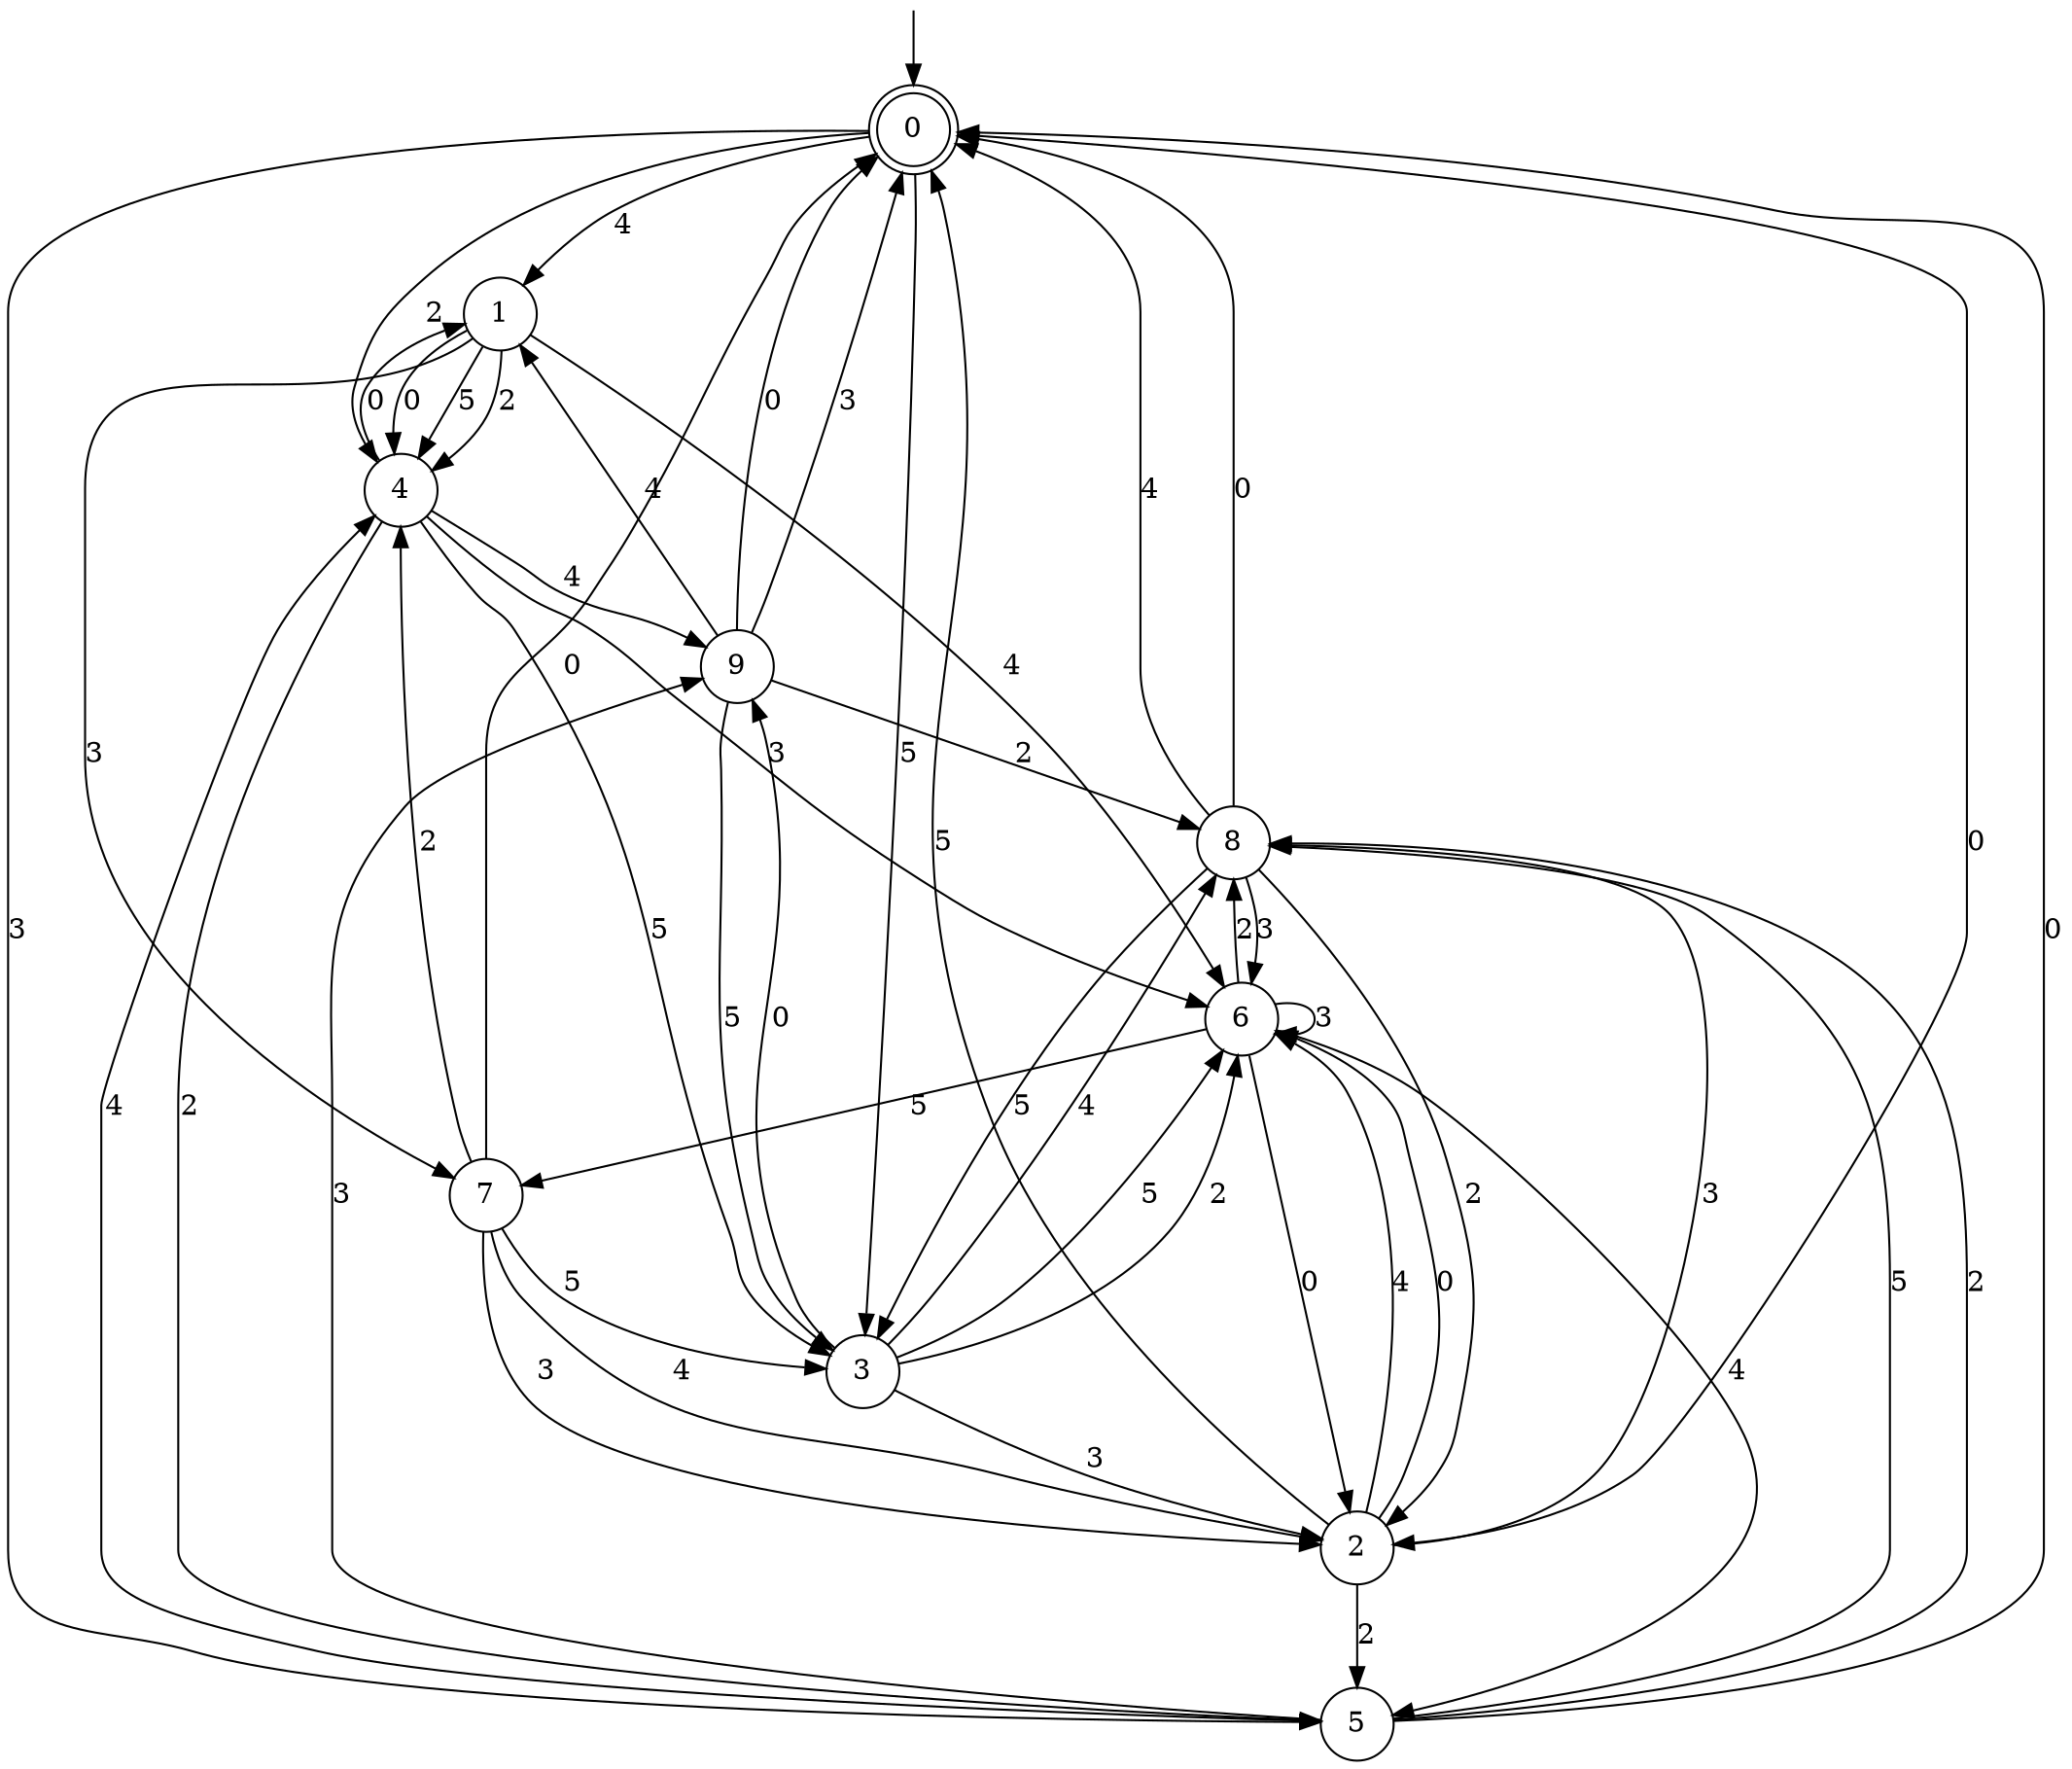 digraph g {

	s0 [shape="doublecircle" label="0"];
	s1 [shape="circle" label="1"];
	s2 [shape="circle" label="2"];
	s3 [shape="circle" label="3"];
	s4 [shape="circle" label="4"];
	s5 [shape="circle" label="5"];
	s6 [shape="circle" label="6"];
	s7 [shape="circle" label="7"];
	s8 [shape="circle" label="8"];
	s9 [shape="circle" label="9"];
	s0 -> s1 [label="4"];
	s0 -> s2 [label="0"];
	s0 -> s3 [label="5"];
	s0 -> s4 [label="2"];
	s0 -> s5 [label="3"];
	s1 -> s6 [label="4"];
	s1 -> s4 [label="0"];
	s1 -> s4 [label="5"];
	s1 -> s4 [label="2"];
	s1 -> s7 [label="3"];
	s2 -> s6 [label="4"];
	s2 -> s6 [label="0"];
	s2 -> s0 [label="5"];
	s2 -> s5 [label="2"];
	s2 -> s8 [label="3"];
	s3 -> s8 [label="4"];
	s3 -> s9 [label="0"];
	s3 -> s6 [label="5"];
	s3 -> s6 [label="2"];
	s3 -> s2 [label="3"];
	s4 -> s9 [label="4"];
	s4 -> s1 [label="0"];
	s4 -> s3 [label="5"];
	s4 -> s5 [label="2"];
	s4 -> s6 [label="3"];
	s5 -> s4 [label="4"];
	s5 -> s0 [label="0"];
	s5 -> s8 [label="5"];
	s5 -> s8 [label="2"];
	s5 -> s9 [label="3"];
	s6 -> s5 [label="4"];
	s6 -> s2 [label="0"];
	s6 -> s7 [label="5"];
	s6 -> s8 [label="2"];
	s6 -> s6 [label="3"];
	s7 -> s2 [label="4"];
	s7 -> s0 [label="0"];
	s7 -> s3 [label="5"];
	s7 -> s4 [label="2"];
	s7 -> s2 [label="3"];
	s8 -> s0 [label="4"];
	s8 -> s0 [label="0"];
	s8 -> s3 [label="5"];
	s8 -> s2 [label="2"];
	s8 -> s6 [label="3"];
	s9 -> s1 [label="4"];
	s9 -> s0 [label="0"];
	s9 -> s3 [label="5"];
	s9 -> s8 [label="2"];
	s9 -> s0 [label="3"];

__start0 [label="" shape="none" width="0" height="0"];
__start0 -> s0;

}
